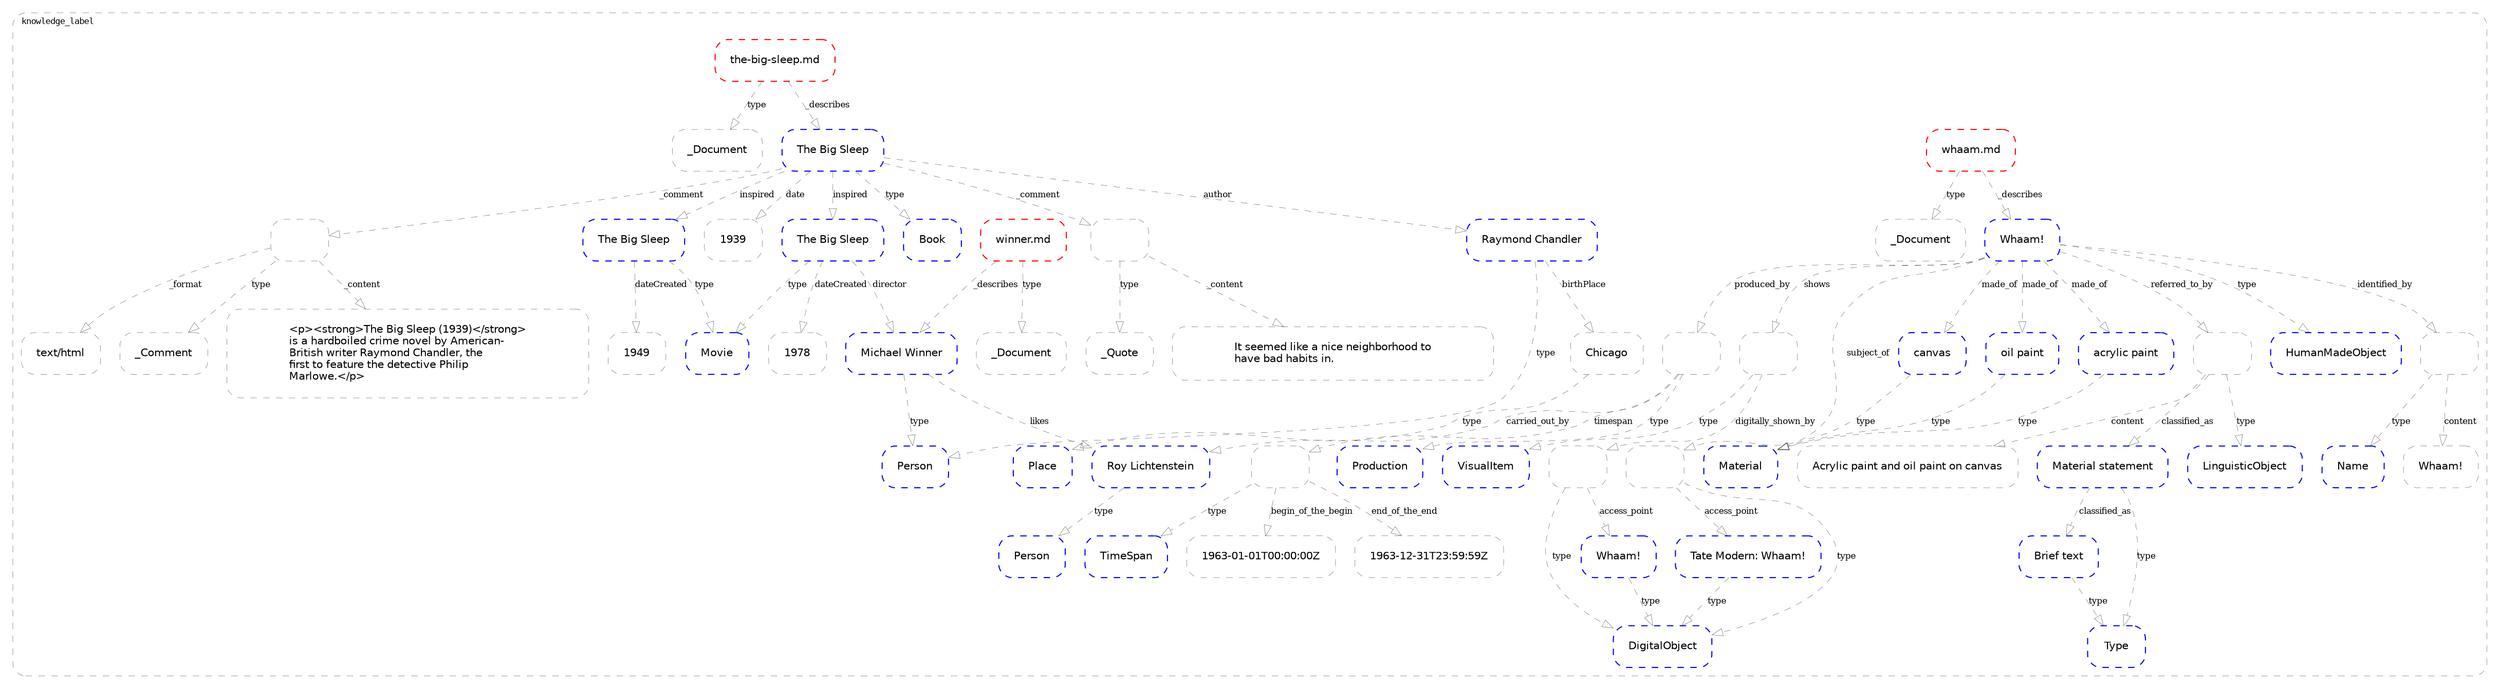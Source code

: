 digraph {
	layout="dot"
	graph [
		concentrate="true"
		overlap="false"
		style="rounded,dashed"
		penwidth="0.2"
		labeljust="l"
		labelloc="t"
		fontname="Mono"
		fontsize="8"
		// layout="neato"
	]
	node [
		fontname="DejaVu Sans"
		shape="rectangle"
		style="rounded,dashed"
		color="black"
		fontsize="10"
		margin="0.2"
		penwidth="0.2"
	]
	edge [
		style="dashed"
		fontsize="8"
		arrowhead="empty"
		penwidth="0.2"
	]
	subgraph cluster_knowledge {
		label="knowledge_label"
		knowledge0 [
			label="whaam.md"
			href="whaam.md"
			tooltip="whaam.md"
			target="_blank"
			penwidth="1"
			color="red"
		]
		knowledge1 [
			label="_Document"
		]
		knowledge2 [
			label="Whaam!"
			href="https://www.wikidata.org/wiki/Q3567592"
			tooltip="https://www.wikidata.org/wiki/Q3567592"
			target="_blank"
			penwidth="1"
			color="blue"
		]
		knowledge3 [
			label="HumanMadeObject"
			class="Vocabulary"
			href="http://www.cidoc-crm.org/cidoc-crm/E22_Human-Made_Object"
			tooltip="http://www.cidoc-crm.org/cidoc-crm/E22_Human-Made_Object"
			color="blue"
			penwidth="1"
		]
		knowledge4 [
			label=" "
		]
		knowledge5 [
			label="Name"
			class="Vocabulary"
			href="http://www.cidoc-crm.org/cidoc-crm/E33_E41_Linguistic_Appellation"
			tooltip="http://www.cidoc-crm.org/cidoc-crm/E33_E41_Linguistic_Appellation"
			color="blue"
			penwidth="1"
		]
		knowledge6 [
			label="Whaam!"
		]
		knowledge7 [
			label=" "
		]
		knowledge8 [
			label="Production"
			class="Vocabulary"
			href="http://www.cidoc-crm.org/cidoc-crm/E12_Production"
			tooltip="http://www.cidoc-crm.org/cidoc-crm/E12_Production"
			color="blue"
			penwidth="1"
		]
		knowledge9 [
			label=" "
		]
		knowledge10 [
			label="TimeSpan"
			class="Vocabulary"
			href="http://www.cidoc-crm.org/cidoc-crm/E52_Time-Span"
			tooltip="http://www.cidoc-crm.org/cidoc-crm/E52_Time-Span"
			color="blue"
			penwidth="1"
		]
		knowledge11 [
			label="1963-01-01T00:00:00Z"
		]
		knowledge12 [
			label="1963-12-31T23:59:59Z"
		]
		knowledge13 [
			label="Roy Lichtenstein"
			href="http://www.wikidata.org/entity/Q151679"
			tooltip="http://www.wikidata.org/entity/Q151679"
			target="_blank"
			penwidth="1"
			color="blue"
		]
		knowledge14 [
			label="Person"
			class="Vocabulary"
			href="http://www.cidoc-crm.org/cidoc-crm/E21_Person"
			tooltip="http://www.cidoc-crm.org/cidoc-crm/E21_Person"
			color="blue"
			penwidth="1"
		]
		knowledge15 [
			label=" "
		]
		knowledge16 [
			label="VisualItem"
			class="Vocabulary"
			href="http://www.cidoc-crm.org/cidoc-crm/E36_Visual_Item"
			tooltip="http://www.cidoc-crm.org/cidoc-crm/E36_Visual_Item"
			color="blue"
			penwidth="1"
		]
		knowledge17 [
			label=" "
		]
		knowledge18 [
			label="DigitalObject"
			class="Vocabulary"
			href="http://www.ics.forth.gr/isl/CRMdig/D1_Digital_Object"
			tooltip="http://www.ics.forth.gr/isl/CRMdig/D1_Digital_Object"
			color="blue"
			penwidth="1"
		]
		knowledge19 [
			label="Whaam!"
			href="https://www.tate.org.uk/art/images/work/T/T00/T00897_10.jpg"
			tooltip="https://www.tate.org.uk/art/images/work/T/T00/T00897_10.jpg"
			target="_blank"
			penwidth="1"
			color="blue"
		]
		knowledge20 [
			label="acrylic paint"
			href="http://vocab.getty.edu/aat/300015058"
			tooltip="http://vocab.getty.edu/aat/300015058"
			target="_blank"
			penwidth="1"
			color="blue"
		]
		knowledge21 [
			label="Material"
			class="Vocabulary"
			href="http://www.cidoc-crm.org/cidoc-crm/E57_Material"
			tooltip="http://www.cidoc-crm.org/cidoc-crm/E57_Material"
			color="blue"
			penwidth="1"
		]
		knowledge22 [
			label="oil paint"
			href="http://vocab.getty.edu/aat/300015050"
			tooltip="http://vocab.getty.edu/aat/300015050"
			target="_blank"
			penwidth="1"
			color="blue"
		]
		knowledge23 [
			label="canvas"
			href="http://vocab.getty.edu/aat/300014078"
			tooltip="http://vocab.getty.edu/aat/300014078"
			target="_blank"
			penwidth="1"
			color="blue"
		]
		knowledge24 [
			label=" "
		]
		knowledge25 [
			label="LinguisticObject"
			class="Vocabulary"
			href="http://www.cidoc-crm.org/cidoc-crm/E33_Linguistic_Object"
			tooltip="http://www.cidoc-crm.org/cidoc-crm/E33_Linguistic_Object"
			color="blue"
			penwidth="1"
		]
		knowledge26 [
			label="Acrylic paint and oil paint on canvas"
		]
		knowledge27 [
			label="Material statement"
			href="http://vocab.getty.edu/aat/300435429"
			tooltip="http://vocab.getty.edu/aat/300435429"
			target="_blank"
			penwidth="1"
			color="blue"
		]
		knowledge28 [
			label="Type"
			class="Vocabulary"
			href="http://www.cidoc-crm.org/cidoc-crm/E55_Type"
			tooltip="http://www.cidoc-crm.org/cidoc-crm/E55_Type"
			color="blue"
			penwidth="1"
		]
		knowledge29 [
			label="Brief text"
			href="http://vocab.getty.edu/aat/300418049"
			tooltip="http://vocab.getty.edu/aat/300418049"
			target="_blank"
			penwidth="1"
			color="blue"
		]
		knowledge30 [
			label=" "
		]
		knowledge31 [
			label="Tate Modern: Whaam!"
			href="https://www.tate.org.uk/art/artworks/lichtenstein-whaam-t00897"
			tooltip="https://www.tate.org.uk/art/artworks/lichtenstein-whaam-t00897"
			target="_blank"
			penwidth="1"
			color="blue"
		]
		knowledge32 [
			label="the-big-sleep.md"
			href="the-big-sleep.md"
			tooltip="the-big-sleep.md"
			target="_blank"
			penwidth="1"
			color="red"
		]
		knowledge33 [
			label="_Document"
		]
		knowledge34 [
			label="The Big Sleep"
			href="http://www.wikidata.org/entity/Q1649862"
			tooltip="http://www.wikidata.org/entity/Q1649862"
			target="_blank"
			penwidth="1"
			color="blue"
		]
		knowledge35 [
			label="Book"
			class="Vocabulary"
			href="http://schema.org/Book"
			tooltip="http://schema.org/Book"
			color="blue"
			penwidth="1"
		]
		knowledge36 [
			label=" "
		]
		knowledge37 [
			label="<p><strong>The Big Sleep (1939)</strong>\lis a hardboiled crime novel by American-\lBritish writer Raymond Chandler, the\lfirst to feature the detective Philip\lMarlowe.</p>\l"
			margin="0.8,0.2"
		]
		knowledge38 [
			label="text/html"
		]
		knowledge39 [
			label="_Comment"
		]
		knowledge40 [
			label=" "
		]
		knowledge41 [
			label="It seemed like a nice neighborhood to\lhave bad habits in.\l"
			margin="0.8,0.2"
		]
		knowledge42 [
			label="_Quote"
		]
		knowledge43 [
			label="Raymond Chandler"
			href="https://www.wikidata.org/entity/Q180377"
			tooltip="https://www.wikidata.org/entity/Q180377"
			target="_blank"
			penwidth="1"
			color="blue"
		]
		knowledge44 [
			label="Person"
			class="Vocabulary"
			href="http://schema.org/Person"
			tooltip="http://schema.org/Person"
			color="blue"
			penwidth="1"
		]
		knowledge45 [
			label="Chicago"
		]
		knowledge46 [
			label="Place"
			class="Vocabulary"
			href="http://schema.org/Place"
			tooltip="http://schema.org/Place"
			color="blue"
			penwidth="1"
		]
		knowledge47 [
			label="1939"
		]
		knowledge48 [
			label="The Big Sleep"
			href="http://www.wikidata.org/entity/Q1137931"
			tooltip="http://www.wikidata.org/entity/Q1137931"
			target="_blank"
			penwidth="1"
			color="blue"
		]
		knowledge49 [
			label="Movie"
			class="Vocabulary"
			href="http://schema.org/Movie"
			tooltip="http://schema.org/Movie"
			color="blue"
			penwidth="1"
		]
		knowledge50 [
			label="1949"
		]
		knowledge51 [
			label="The Big Sleep"
			href="http://www.wikidata.org/entity/Q2610883"
			tooltip="http://www.wikidata.org/entity/Q2610883"
			target="_blank"
			penwidth="1"
			color="blue"
		]
		knowledge52 [
			label="1978"
		]
		knowledge53 [
			label="Michael Winner"
			href="http://vocab.getty.edu/ulan/500293397"
			tooltip="http://vocab.getty.edu/ulan/500293397"
			target="_blank"
			penwidth="1"
			color="blue"
		]
		knowledge54 [
			label="winner.md"
			href="winner.md"
			tooltip="winner.md"
			target="_blank"
			penwidth="1"
			color="red"
		]
		knowledge55 [
			label="_Document"
		]
		knowledge0 -> knowledge1 [
			label="type"
			href="@type"
			tooltip="@type"
			target="_blank"
		]
		knowledge0 -> knowledge2 [
			label="_describes"
		]
		knowledge2 -> knowledge3 [
			label="type"
			href="@type"
			tooltip="@type"
			target="_blank"
		]
		knowledge2 -> knowledge4 [
			label="identified_by"
			href="http://www.cidoc-crm.org/cidoc-crm/P1_is_identified_by"
			tooltip="http://www.cidoc-crm.org/cidoc-crm/P1_is_identified_by"
			target="_blank"
		]
		knowledge4 -> knowledge5 [
			label="type"
			href="@type"
			tooltip="@type"
			target="_blank"
		]
		knowledge4 -> knowledge6 [
			label="content"
			href="http://www.cidoc-crm.org/cidoc-crm/P190_has_symbolic_content"
			tooltip="http://www.cidoc-crm.org/cidoc-crm/P190_has_symbolic_content"
			target="_blank"
		]
		knowledge2 -> knowledge7 [
			label="produced_by"
			href="http://www.cidoc-crm.org/cidoc-crm/P108i_was_produced_by"
			tooltip="http://www.cidoc-crm.org/cidoc-crm/P108i_was_produced_by"
			target="_blank"
		]
		knowledge7 -> knowledge8 [
			label="type"
			href="@type"
			tooltip="@type"
			target="_blank"
		]
		knowledge7 -> knowledge9 [
			label="timespan"
			href="http://www.cidoc-crm.org/cidoc-crm/P4_has_time-span"
			tooltip="http://www.cidoc-crm.org/cidoc-crm/P4_has_time-span"
			target="_blank"
		]
		knowledge9 -> knowledge10 [
			label="type"
			href="@type"
			tooltip="@type"
			target="_blank"
		]
		knowledge9 -> knowledge11 [
			label="begin_of_the_begin"
			href="http://www.cidoc-crm.org/cidoc-crm/P82a_begin_of_the_begin"
			tooltip="http://www.cidoc-crm.org/cidoc-crm/P82a_begin_of_the_begin"
			target="_blank"
		]
		knowledge9 -> knowledge12 [
			label="end_of_the_end"
			href="http://www.cidoc-crm.org/cidoc-crm/P82b_end_of_the_end"
			tooltip="http://www.cidoc-crm.org/cidoc-crm/P82b_end_of_the_end"
			target="_blank"
		]
		knowledge7 -> knowledge13 [
			label="carried_out_by"
			href="http://www.cidoc-crm.org/cidoc-crm/P14_carried_out_by"
			tooltip="http://www.cidoc-crm.org/cidoc-crm/P14_carried_out_by"
			target="_blank"
		]
		knowledge13 -> knowledge14 [
			label="type"
			href="@type"
			tooltip="@type"
			target="_blank"
		]
		knowledge2 -> knowledge15 [
			label="shows"
			href="http://www.cidoc-crm.org/cidoc-crm/P65_shows_visual_item"
			tooltip="http://www.cidoc-crm.org/cidoc-crm/P65_shows_visual_item"
			target="_blank"
		]
		knowledge15 -> knowledge16 [
			label="type"
			href="@type"
			tooltip="@type"
			target="_blank"
		]
		knowledge15 -> knowledge17 [
			label="digitally_shown_by"
			href="https://linked.art/ns/terms/digitally_shown_by"
			tooltip="https://linked.art/ns/terms/digitally_shown_by"
			target="_blank"
		]
		knowledge17 -> knowledge18 [
			label="type"
			href="@type"
			tooltip="@type"
			target="_blank"
		]
		knowledge17 -> knowledge19 [
			label="access_point"
			href="https://linked.art/ns/terms/access_point"
			tooltip="https://linked.art/ns/terms/access_point"
			target="_blank"
		]
		knowledge19 -> knowledge18 [
			label="type"
			href="@type"
			tooltip="@type"
			target="_blank"
		]
		knowledge2 -> knowledge20 [
			label="made_of"
			href="http://www.cidoc-crm.org/cidoc-crm/P45_consists_of"
			tooltip="http://www.cidoc-crm.org/cidoc-crm/P45_consists_of"
			target="_blank"
		]
		knowledge20 -> knowledge21 [
			label="type"
			href="@type"
			tooltip="@type"
			target="_blank"
		]
		knowledge2 -> knowledge22 [
			label="made_of"
			href="http://www.cidoc-crm.org/cidoc-crm/P45_consists_of"
			tooltip="http://www.cidoc-crm.org/cidoc-crm/P45_consists_of"
			target="_blank"
		]
		knowledge22 -> knowledge21 [
			label="type"
			href="@type"
			tooltip="@type"
			target="_blank"
		]
		knowledge2 -> knowledge23 [
			label="made_of"
			href="http://www.cidoc-crm.org/cidoc-crm/P45_consists_of"
			tooltip="http://www.cidoc-crm.org/cidoc-crm/P45_consists_of"
			target="_blank"
		]
		knowledge23 -> knowledge21 [
			label="type"
			href="@type"
			tooltip="@type"
			target="_blank"
		]
		knowledge2 -> knowledge24 [
			label="referred_to_by"
			href="http://www.cidoc-crm.org/cidoc-crm/P67i_is_referred_to_by"
			tooltip="http://www.cidoc-crm.org/cidoc-crm/P67i_is_referred_to_by"
			target="_blank"
		]
		knowledge24 -> knowledge25 [
			label="type"
			href="@type"
			tooltip="@type"
			target="_blank"
		]
		knowledge24 -> knowledge26 [
			label="content"
			href="http://www.cidoc-crm.org/cidoc-crm/P190_has_symbolic_content"
			tooltip="http://www.cidoc-crm.org/cidoc-crm/P190_has_symbolic_content"
			target="_blank"
		]
		knowledge24 -> knowledge27 [
			label="classified_as"
			href="http://www.cidoc-crm.org/cidoc-crm/P2_has_type"
			tooltip="http://www.cidoc-crm.org/cidoc-crm/P2_has_type"
			target="_blank"
		]
		knowledge27 -> knowledge28 [
			label="type"
			href="@type"
			tooltip="@type"
			target="_blank"
		]
		knowledge27 -> knowledge29 [
			label="classified_as"
			href="http://www.cidoc-crm.org/cidoc-crm/P2_has_type"
			tooltip="http://www.cidoc-crm.org/cidoc-crm/P2_has_type"
			target="_blank"
		]
		knowledge29 -> knowledge28 [
			label="type"
			href="@type"
			tooltip="@type"
			target="_blank"
		]
		knowledge2 -> knowledge30 [
			label="subject_of"
			href="http://www.cidoc-crm.org/cidoc-crm/P129i_is_subject_of"
			tooltip="http://www.cidoc-crm.org/cidoc-crm/P129i_is_subject_of"
			target="_blank"
		]
		knowledge30 -> knowledge18 [
			label="type"
			href="@type"
			tooltip="@type"
			target="_blank"
		]
		knowledge30 -> knowledge31 [
			label="access_point"
			href="https://linked.art/ns/terms/access_point"
			tooltip="https://linked.art/ns/terms/access_point"
			target="_blank"
		]
		knowledge31 -> knowledge18 [
			label="type"
			href="@type"
			tooltip="@type"
			target="_blank"
		]
		knowledge32 -> knowledge33 [
			label="type"
			href="@type"
			tooltip="@type"
			target="_blank"
		]
		knowledge32 -> knowledge34 [
			label="_describes"
		]
		knowledge34 -> knowledge35 [
			label="type"
			href="@type"
			tooltip="@type"
			target="_blank"
		]
		knowledge34 -> knowledge36 [
			label="_comment"
		]
		knowledge36 -> knowledge37 [
			label="_content"
		]
		knowledge36 -> knowledge38 [
			label="_format"
		]
		knowledge36 -> knowledge39 [
			label="type"
			href="@type"
			tooltip="@type"
			target="_blank"
		]
		knowledge34 -> knowledge40 [
			label="_comment"
		]
		knowledge40 -> knowledge41 [
			label="_content"
		]
		knowledge40 -> knowledge42 [
			label="type"
			href="@type"
			tooltip="@type"
			target="_blank"
		]
		knowledge34 -> knowledge43 [
			label="author"
			href="http://schema.org/author"
			tooltip="http://schema.org/author"
			target="_blank"
		]
		knowledge43 -> knowledge44 [
			label="type"
			href="@type"
			tooltip="@type"
			target="_blank"
		]
		knowledge43 -> knowledge45 [
			label="birthPlace"
			href="http://schema.org/birthPlace"
			tooltip="http://schema.org/birthPlace"
			target="_blank"
		]
		knowledge45 -> knowledge46 [
			label="type"
			href="@type"
			tooltip="@type"
			target="_blank"
		]
		knowledge34 -> knowledge47 [
			label="date"
			href="https://schema.org/dateCreated"
			tooltip="https://schema.org/dateCreated"
			target="_blank"
		]
		knowledge34 -> knowledge48 [
			label="inspired"
			href="https://schema.org/isBasedOn"
			tooltip="https://schema.org/isBasedOn"
			target="_blank"
		]
		knowledge48 -> knowledge49 [
			label="type"
			href="@type"
			tooltip="@type"
			target="_blank"
		]
		knowledge48 -> knowledge50 [
			label="dateCreated"
			href="http://schema.org/dateCreated"
			tooltip="http://schema.org/dateCreated"
			target="_blank"
		]
		knowledge34 -> knowledge51 [
			label="inspired"
			href="https://schema.org/isBasedOn"
			tooltip="https://schema.org/isBasedOn"
			target="_blank"
		]
		knowledge51 -> knowledge49 [
			label="type"
			href="@type"
			tooltip="@type"
			target="_blank"
		]
		knowledge51 -> knowledge52 [
			label="dateCreated"
			href="http://schema.org/dateCreated"
			tooltip="http://schema.org/dateCreated"
			target="_blank"
		]
		knowledge51 -> knowledge53 [
			label="director"
			href="http://schema.org/director"
			tooltip="http://schema.org/director"
			target="_blank"
		]
		knowledge53 -> knowledge44 [
			label="type"
			href="@type"
			tooltip="@type"
			target="_blank"
		]
		knowledge54 -> knowledge55 [
			label="type"
			href="@type"
			tooltip="@type"
			target="_blank"
		]
		knowledge54 -> knowledge53 [
			label="_describes"
		]
		knowledge53 -> knowledge13 [
			label="likes"
		]
	}
	
}

